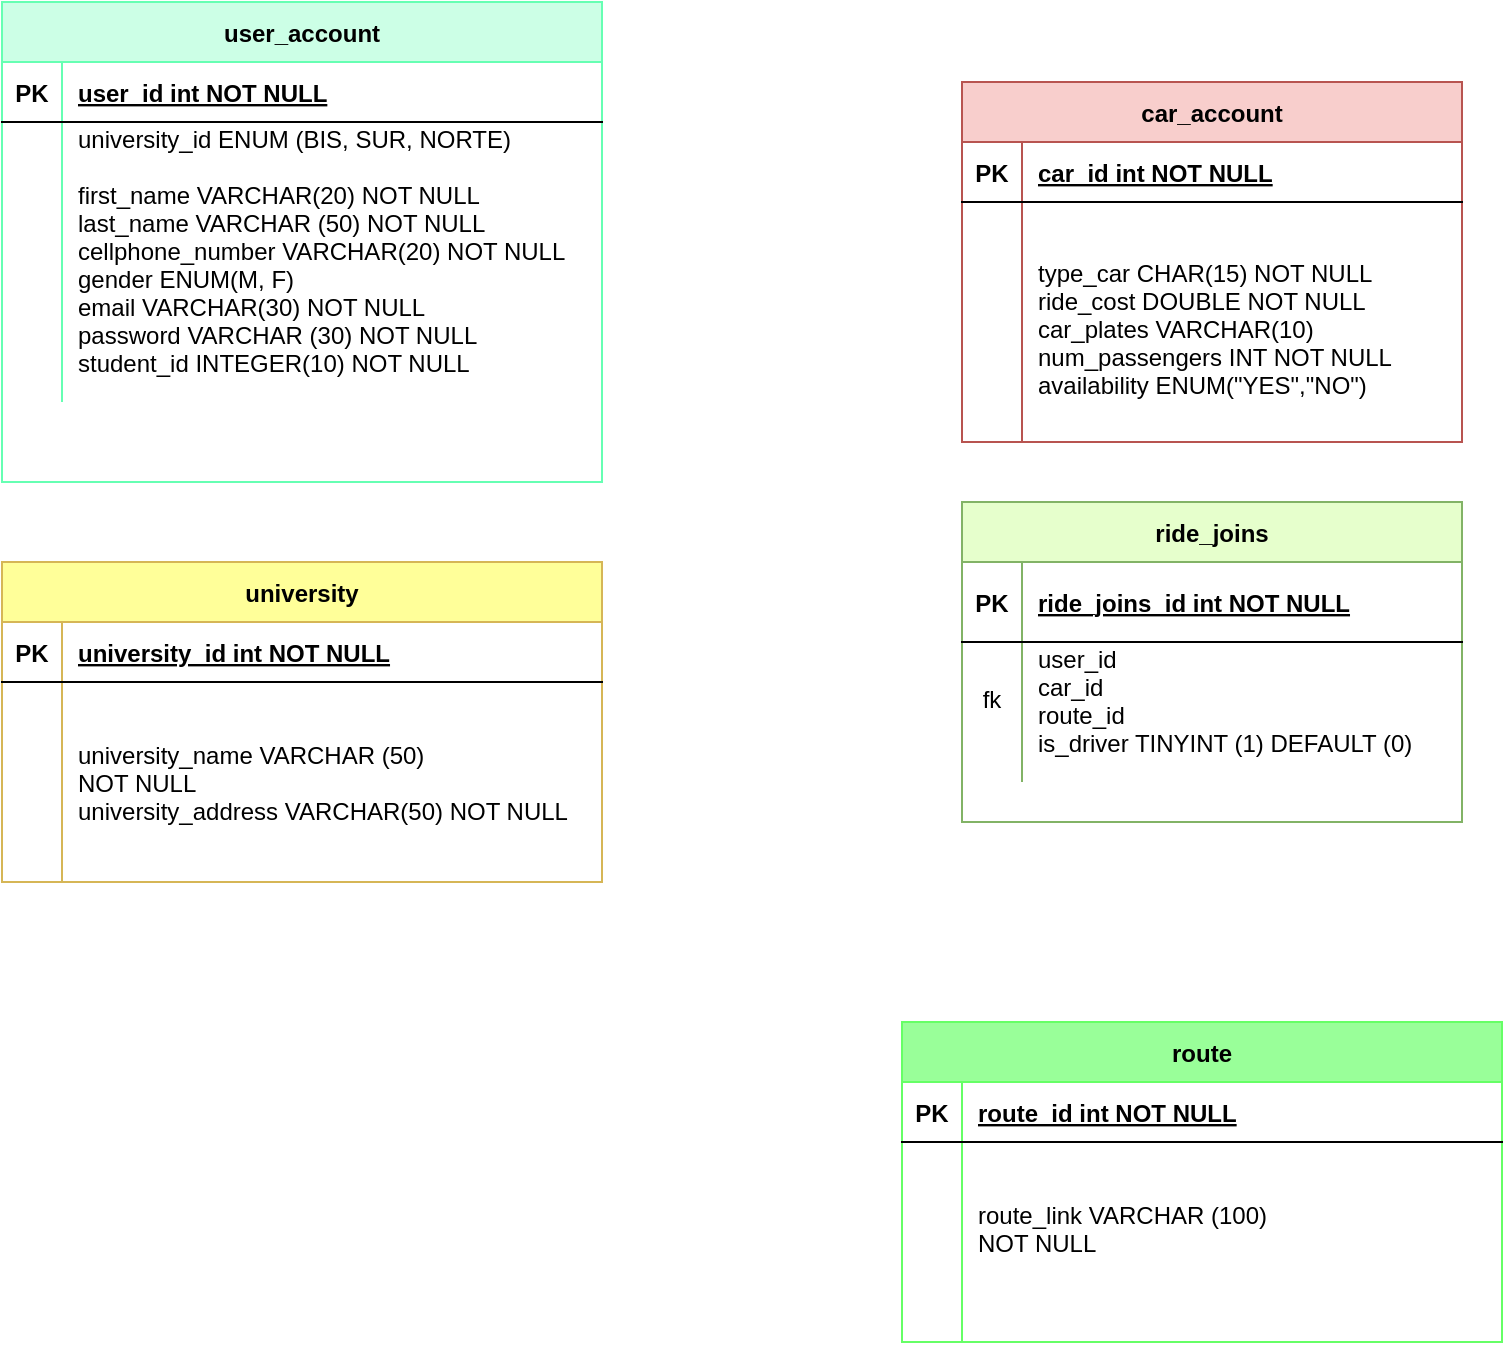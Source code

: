 <mxfile version="13.8.1" type="github">
  <diagram id="gfbTEzODt7UsC7X-8Vdx" name="Page-1">
    <mxGraphModel dx="1027" dy="517" grid="1" gridSize="10" guides="1" tooltips="1" connect="1" arrows="1" fold="1" page="1" pageScale="1" pageWidth="850" pageHeight="1100" math="0" shadow="0">
      <root>
        <mxCell id="0" />
        <mxCell id="1" parent="0" />
        <mxCell id="99LuabsOzEzqGmMlLyqw-1" value="user_account" style="shape=table;startSize=30;container=1;collapsible=1;childLayout=tableLayout;fixedRows=1;rowLines=0;fontStyle=1;align=center;resizeLast=1;fillColor=#CCFFE6;strokeColor=#66FFB3;" vertex="1" parent="1">
          <mxGeometry x="40" y="40" width="300" height="240" as="geometry" />
        </mxCell>
        <mxCell id="99LuabsOzEzqGmMlLyqw-2" value="" style="shape=partialRectangle;collapsible=0;dropTarget=0;pointerEvents=0;fillColor=none;points=[[0,0.5],[1,0.5]];portConstraint=eastwest;top=0;left=0;right=0;bottom=1;" vertex="1" parent="99LuabsOzEzqGmMlLyqw-1">
          <mxGeometry y="30" width="300" height="30" as="geometry" />
        </mxCell>
        <mxCell id="99LuabsOzEzqGmMlLyqw-3" value="PK" style="shape=partialRectangle;overflow=hidden;connectable=0;fillColor=none;top=0;left=0;bottom=0;right=0;fontStyle=1;" vertex="1" parent="99LuabsOzEzqGmMlLyqw-2">
          <mxGeometry width="30" height="30" as="geometry" />
        </mxCell>
        <mxCell id="99LuabsOzEzqGmMlLyqw-4" value="user_id int NOT NULL " style="shape=partialRectangle;overflow=hidden;connectable=0;fillColor=none;top=0;left=0;bottom=0;right=0;align=left;spacingLeft=6;fontStyle=5;" vertex="1" parent="99LuabsOzEzqGmMlLyqw-2">
          <mxGeometry x="30" width="270" height="30" as="geometry" />
        </mxCell>
        <mxCell id="99LuabsOzEzqGmMlLyqw-5" value="" style="shape=partialRectangle;collapsible=0;dropTarget=0;pointerEvents=0;fillColor=none;points=[[0,0.5],[1,0.5]];portConstraint=eastwest;top=0;left=0;right=0;bottom=0;" vertex="1" parent="99LuabsOzEzqGmMlLyqw-1">
          <mxGeometry y="60" width="300" height="140" as="geometry" />
        </mxCell>
        <mxCell id="99LuabsOzEzqGmMlLyqw-6" value="" style="shape=partialRectangle;overflow=hidden;connectable=0;fillColor=none;top=0;left=0;bottom=0;right=0;" vertex="1" parent="99LuabsOzEzqGmMlLyqw-5">
          <mxGeometry width="30" height="140" as="geometry" />
        </mxCell>
        <mxCell id="99LuabsOzEzqGmMlLyqw-7" value="university_id ENUM (BIS, SUR, NORTE)&#xa;&#xa;first_name VARCHAR(20) NOT NULL&#xa;last_name VARCHAR (50) NOT NULL&#xa;cellphone_number VARCHAR(20) NOT NULL&#xa;gender ENUM(M, F) &#xa;email VARCHAR(30) NOT NULL&#xa;password VARCHAR (30) NOT NULL&#xa;student_id INTEGER(10) NOT NULL&#xa;&#xa;&#xa;&#xa;&#xa;&#xa;&#xa;" style="shape=partialRectangle;overflow=hidden;connectable=0;fillColor=none;top=0;left=0;bottom=0;right=0;align=left;spacingLeft=6;" vertex="1" parent="99LuabsOzEzqGmMlLyqw-5">
          <mxGeometry x="30" width="270" height="140" as="geometry" />
        </mxCell>
        <mxCell id="99LuabsOzEzqGmMlLyqw-8" value="car_account" style="shape=table;startSize=30;container=1;collapsible=1;childLayout=tableLayout;fixedRows=1;rowLines=0;fontStyle=1;align=center;resizeLast=1;fillColor=#f8cecc;strokeColor=#b85450;" vertex="1" parent="1">
          <mxGeometry x="520" y="80" width="250" height="180" as="geometry" />
        </mxCell>
        <mxCell id="99LuabsOzEzqGmMlLyqw-9" value="" style="shape=partialRectangle;collapsible=0;dropTarget=0;pointerEvents=0;fillColor=none;points=[[0,0.5],[1,0.5]];portConstraint=eastwest;top=0;left=0;right=0;bottom=1;" vertex="1" parent="99LuabsOzEzqGmMlLyqw-8">
          <mxGeometry y="30" width="250" height="30" as="geometry" />
        </mxCell>
        <mxCell id="99LuabsOzEzqGmMlLyqw-10" value="PK" style="shape=partialRectangle;overflow=hidden;connectable=0;fillColor=none;top=0;left=0;bottom=0;right=0;fontStyle=1;" vertex="1" parent="99LuabsOzEzqGmMlLyqw-9">
          <mxGeometry width="30" height="30" as="geometry" />
        </mxCell>
        <mxCell id="99LuabsOzEzqGmMlLyqw-11" value="car_id int NOT NULL " style="shape=partialRectangle;overflow=hidden;connectable=0;fillColor=none;top=0;left=0;bottom=0;right=0;align=left;spacingLeft=6;fontStyle=5;" vertex="1" parent="99LuabsOzEzqGmMlLyqw-9">
          <mxGeometry x="30" width="220" height="30" as="geometry" />
        </mxCell>
        <mxCell id="99LuabsOzEzqGmMlLyqw-12" value="" style="shape=partialRectangle;collapsible=0;dropTarget=0;pointerEvents=0;fillColor=none;points=[[0,0.5],[1,0.5]];portConstraint=eastwest;top=0;left=0;right=0;bottom=0;" vertex="1" parent="99LuabsOzEzqGmMlLyqw-8">
          <mxGeometry y="60" width="250" height="20" as="geometry" />
        </mxCell>
        <mxCell id="99LuabsOzEzqGmMlLyqw-13" value="" style="shape=partialRectangle;overflow=hidden;connectable=0;fillColor=none;top=0;left=0;bottom=0;right=0;" vertex="1" parent="99LuabsOzEzqGmMlLyqw-12">
          <mxGeometry width="30" height="20" as="geometry" />
        </mxCell>
        <mxCell id="99LuabsOzEzqGmMlLyqw-14" value="" style="shape=partialRectangle;overflow=hidden;connectable=0;fillColor=none;top=0;left=0;bottom=0;right=0;align=left;spacingLeft=6;" vertex="1" parent="99LuabsOzEzqGmMlLyqw-12">
          <mxGeometry x="30" width="220" height="20" as="geometry" />
        </mxCell>
        <mxCell id="99LuabsOzEzqGmMlLyqw-15" value="" style="shape=partialRectangle;collapsible=0;dropTarget=0;pointerEvents=0;fillColor=none;points=[[0,0.5],[1,0.5]];portConstraint=eastwest;top=0;left=0;right=0;bottom=0;" vertex="1" parent="99LuabsOzEzqGmMlLyqw-8">
          <mxGeometry y="80" width="250" height="100" as="geometry" />
        </mxCell>
        <mxCell id="99LuabsOzEzqGmMlLyqw-16" value="" style="shape=partialRectangle;overflow=hidden;connectable=0;fillColor=none;top=0;left=0;bottom=0;right=0;" vertex="1" parent="99LuabsOzEzqGmMlLyqw-15">
          <mxGeometry width="30" height="100" as="geometry" />
        </mxCell>
        <mxCell id="99LuabsOzEzqGmMlLyqw-17" value="type_car CHAR(15) NOT NULL&#xa;ride_cost DOUBLE NOT NULL&#xa;car_plates VARCHAR(10)&#xa;num_passengers INT NOT NULL&#xa;availability ENUM(&quot;YES&quot;,&quot;NO&quot;)&#xa;" style="shape=partialRectangle;overflow=hidden;connectable=0;fillColor=none;top=0;left=0;bottom=0;right=0;align=left;spacingLeft=6;" vertex="1" parent="99LuabsOzEzqGmMlLyqw-15">
          <mxGeometry x="30" width="220" height="100" as="geometry" />
        </mxCell>
        <mxCell id="B75sonxM6bGn23Bwst_e-3" value="university" style="shape=table;startSize=30;container=1;collapsible=1;childLayout=tableLayout;fixedRows=1;rowLines=0;fontStyle=1;align=center;resizeLast=1;fillColor=#FFFF99;strokeColor=#d6b656;" vertex="1" parent="1">
          <mxGeometry x="40" y="320" width="300" height="160" as="geometry" />
        </mxCell>
        <mxCell id="B75sonxM6bGn23Bwst_e-4" value="" style="shape=partialRectangle;collapsible=0;dropTarget=0;pointerEvents=0;fillColor=none;points=[[0,0.5],[1,0.5]];portConstraint=eastwest;top=0;left=0;right=0;bottom=1;" vertex="1" parent="B75sonxM6bGn23Bwst_e-3">
          <mxGeometry y="30" width="300" height="30" as="geometry" />
        </mxCell>
        <mxCell id="B75sonxM6bGn23Bwst_e-5" value="PK" style="shape=partialRectangle;overflow=hidden;connectable=0;fillColor=none;top=0;left=0;bottom=0;right=0;fontStyle=1;" vertex="1" parent="B75sonxM6bGn23Bwst_e-4">
          <mxGeometry width="30" height="30" as="geometry" />
        </mxCell>
        <mxCell id="B75sonxM6bGn23Bwst_e-6" value="university_id int NOT NULL " style="shape=partialRectangle;overflow=hidden;connectable=0;fillColor=none;top=0;left=0;bottom=0;right=0;align=left;spacingLeft=6;fontStyle=5;" vertex="1" parent="B75sonxM6bGn23Bwst_e-4">
          <mxGeometry x="30" width="270" height="30" as="geometry" />
        </mxCell>
        <mxCell id="B75sonxM6bGn23Bwst_e-7" value="" style="shape=partialRectangle;collapsible=0;dropTarget=0;pointerEvents=0;fillColor=none;points=[[0,0.5],[1,0.5]];portConstraint=eastwest;top=0;left=0;right=0;bottom=0;" vertex="1" parent="B75sonxM6bGn23Bwst_e-3">
          <mxGeometry y="60" width="300" height="100" as="geometry" />
        </mxCell>
        <mxCell id="B75sonxM6bGn23Bwst_e-8" value="" style="shape=partialRectangle;overflow=hidden;connectable=0;fillColor=none;top=0;left=0;bottom=0;right=0;" vertex="1" parent="B75sonxM6bGn23Bwst_e-7">
          <mxGeometry width="30" height="100" as="geometry" />
        </mxCell>
        <mxCell id="B75sonxM6bGn23Bwst_e-9" value="&#xa;&#xa;university_name VARCHAR (50)&#xa;NOT NULL&#xa;university_address VARCHAR(50) NOT NULL&#xa;&#xa;&#xa;&#xa;&#xa;" style="shape=partialRectangle;overflow=hidden;connectable=0;fillColor=none;top=0;left=0;bottom=0;right=0;align=left;spacingLeft=6;" vertex="1" parent="B75sonxM6bGn23Bwst_e-7">
          <mxGeometry x="30" width="270" height="100" as="geometry" />
        </mxCell>
        <mxCell id="B75sonxM6bGn23Bwst_e-10" value="route" style="shape=table;startSize=30;container=1;collapsible=1;childLayout=tableLayout;fixedRows=1;rowLines=0;fontStyle=1;align=center;resizeLast=1;fillColor=#99FF99;strokeColor=#66FF66;" vertex="1" parent="1">
          <mxGeometry x="490" y="550" width="300" height="160" as="geometry" />
        </mxCell>
        <mxCell id="B75sonxM6bGn23Bwst_e-11" value="" style="shape=partialRectangle;collapsible=0;dropTarget=0;pointerEvents=0;fillColor=none;points=[[0,0.5],[1,0.5]];portConstraint=eastwest;top=0;left=0;right=0;bottom=1;" vertex="1" parent="B75sonxM6bGn23Bwst_e-10">
          <mxGeometry y="30" width="300" height="30" as="geometry" />
        </mxCell>
        <mxCell id="B75sonxM6bGn23Bwst_e-12" value="PK" style="shape=partialRectangle;overflow=hidden;connectable=0;fillColor=none;top=0;left=0;bottom=0;right=0;fontStyle=1;" vertex="1" parent="B75sonxM6bGn23Bwst_e-11">
          <mxGeometry width="30" height="30" as="geometry" />
        </mxCell>
        <mxCell id="B75sonxM6bGn23Bwst_e-13" value="route_id int NOT NULL " style="shape=partialRectangle;overflow=hidden;connectable=0;fillColor=none;top=0;left=0;bottom=0;right=0;align=left;spacingLeft=6;fontStyle=5;" vertex="1" parent="B75sonxM6bGn23Bwst_e-11">
          <mxGeometry x="30" width="270" height="30" as="geometry" />
        </mxCell>
        <mxCell id="B75sonxM6bGn23Bwst_e-14" value="" style="shape=partialRectangle;collapsible=0;dropTarget=0;pointerEvents=0;fillColor=none;points=[[0,0.5],[1,0.5]];portConstraint=eastwest;top=0;left=0;right=0;bottom=0;" vertex="1" parent="B75sonxM6bGn23Bwst_e-10">
          <mxGeometry y="60" width="300" height="100" as="geometry" />
        </mxCell>
        <mxCell id="B75sonxM6bGn23Bwst_e-15" value="" style="shape=partialRectangle;overflow=hidden;connectable=0;fillColor=none;top=0;left=0;bottom=0;right=0;" vertex="1" parent="B75sonxM6bGn23Bwst_e-14">
          <mxGeometry width="30" height="100" as="geometry" />
        </mxCell>
        <mxCell id="B75sonxM6bGn23Bwst_e-16" value="&#xa;&#xa;route_link VARCHAR (100)&#xa;NOT NULL&#xa;&#xa;&#xa;&#xa;&#xa;" style="shape=partialRectangle;overflow=hidden;connectable=0;fillColor=none;top=0;left=0;bottom=0;right=0;align=left;spacingLeft=6;" vertex="1" parent="B75sonxM6bGn23Bwst_e-14">
          <mxGeometry x="30" width="270" height="100" as="geometry" />
        </mxCell>
        <mxCell id="99LuabsOzEzqGmMlLyqw-18" value="ride_joins" style="shape=table;startSize=30;container=1;collapsible=1;childLayout=tableLayout;fixedRows=1;rowLines=0;fontStyle=1;align=center;resizeLast=1;fillColor=#E6FFCC;strokeColor=#82b366;" vertex="1" parent="1">
          <mxGeometry x="520" y="290" width="250" height="160" as="geometry" />
        </mxCell>
        <mxCell id="99LuabsOzEzqGmMlLyqw-19" value="" style="shape=partialRectangle;collapsible=0;dropTarget=0;pointerEvents=0;fillColor=none;points=[[0,0.5],[1,0.5]];portConstraint=eastwest;top=0;left=0;right=0;bottom=1;" vertex="1" parent="99LuabsOzEzqGmMlLyqw-18">
          <mxGeometry y="30" width="250" height="40" as="geometry" />
        </mxCell>
        <mxCell id="99LuabsOzEzqGmMlLyqw-20" value="PK" style="shape=partialRectangle;overflow=hidden;connectable=0;fillColor=none;top=0;left=0;bottom=0;right=0;fontStyle=1;" vertex="1" parent="99LuabsOzEzqGmMlLyqw-19">
          <mxGeometry width="30" height="40" as="geometry" />
        </mxCell>
        <mxCell id="99LuabsOzEzqGmMlLyqw-21" value="ride_joins_id int NOT NULL " style="shape=partialRectangle;overflow=hidden;connectable=0;fillColor=none;top=0;left=0;bottom=0;right=0;align=left;spacingLeft=6;fontStyle=5;" vertex="1" parent="99LuabsOzEzqGmMlLyqw-19">
          <mxGeometry x="30" width="220" height="40" as="geometry" />
        </mxCell>
        <mxCell id="99LuabsOzEzqGmMlLyqw-22" value="" style="shape=partialRectangle;collapsible=0;dropTarget=0;pointerEvents=0;fillColor=none;points=[[0,0.5],[1,0.5]];portConstraint=eastwest;top=0;left=0;right=0;bottom=0;" vertex="1" parent="99LuabsOzEzqGmMlLyqw-18">
          <mxGeometry y="70" width="250" height="70" as="geometry" />
        </mxCell>
        <mxCell id="99LuabsOzEzqGmMlLyqw-23" value="fk&#xa;" style="shape=partialRectangle;overflow=hidden;connectable=0;fillColor=none;top=0;left=0;bottom=0;right=0;" vertex="1" parent="99LuabsOzEzqGmMlLyqw-22">
          <mxGeometry width="30" height="70" as="geometry" />
        </mxCell>
        <mxCell id="99LuabsOzEzqGmMlLyqw-24" value="user_id&#xa;car_id&#xa;route_id&#xa;is_driver TINYINT (1) DEFAULT (0)&#xa;&#xa;&#xa;" style="shape=partialRectangle;overflow=hidden;connectable=0;fillColor=none;top=0;left=0;bottom=0;right=0;align=left;spacingLeft=6;" vertex="1" parent="99LuabsOzEzqGmMlLyqw-22">
          <mxGeometry x="30" width="220" height="70" as="geometry" />
        </mxCell>
      </root>
    </mxGraphModel>
  </diagram>
</mxfile>
